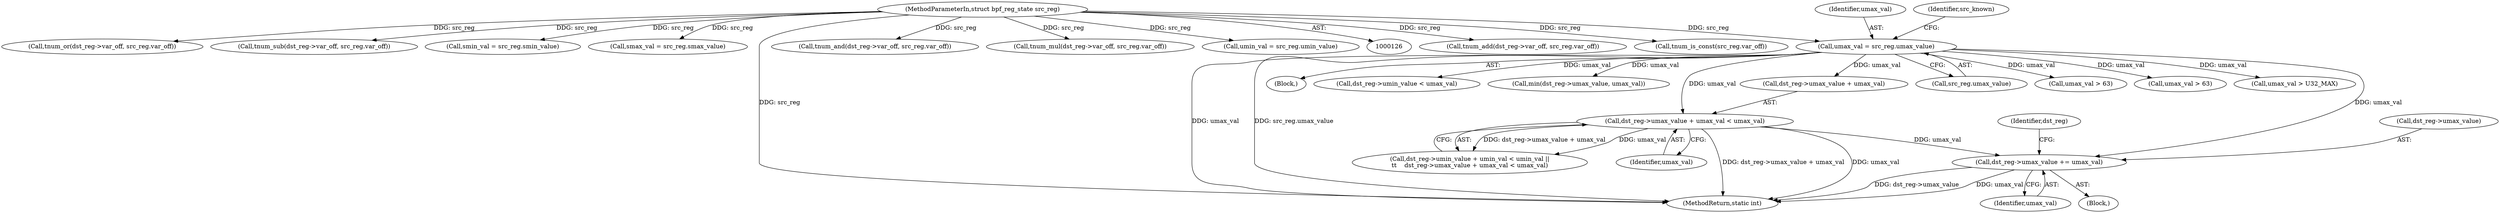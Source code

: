digraph "0_linux_4374f256ce8182019353c0c639bb8d0695b4c941@pointer" {
"1000268" [label="(Call,dst_reg->umax_value += umax_val)"];
"1000178" [label="(Call,umax_val = src_reg.umax_value)"];
"1000130" [label="(MethodParameterIn,struct bpf_reg_state src_reg)"];
"1000243" [label="(Call,dst_reg->umax_value + umax_val < umax_val)"];
"1000268" [label="(Call,dst_reg->umax_value += umax_val)"];
"1000249" [label="(Identifier,umax_val)"];
"1000130" [label="(MethodParameterIn,struct bpf_reg_state src_reg)"];
"1000131" [label="(Block,)"];
"1000277" [label="(Call,tnum_add(dst_reg->var_off, src_reg.var_off))"];
"1000185" [label="(Call,tnum_is_const(src_reg.var_off))"];
"1000563" [label="(Call,tnum_or(dst_reg->var_off, src_reg.var_off))"];
"1000322" [label="(Call,dst_reg->umin_value < umax_val)"];
"1000235" [label="(Call,dst_reg->umin_value + umin_val < umin_val ||\n\t\t    dst_reg->umax_value + umax_val < umax_val)"];
"1000354" [label="(Call,tnum_sub(dst_reg->var_off, src_reg.var_off))"];
"1000244" [label="(Call,dst_reg->umax_value + umax_val)"];
"1000163" [label="(Call,smin_val = src_reg.smin_value)"];
"1000168" [label="(Call,smax_val = src_reg.smax_value)"];
"1000269" [label="(Call,dst_reg->umax_value)"];
"1000494" [label="(Call,min(dst_reg->umax_value, umax_val))"];
"1000275" [label="(Identifier,dst_reg)"];
"1000243" [label="(Call,dst_reg->umax_value + umax_val < umax_val)"];
"1000801" [label="(MethodReturn,static int)"];
"1000180" [label="(Call,src_reg.umax_value)"];
"1000184" [label="(Identifier,src_known)"];
"1000178" [label="(Call,umax_val = src_reg.umax_value)"];
"1000474" [label="(Call,tnum_and(dst_reg->var_off, src_reg.var_off))"];
"1000367" [label="(Call,tnum_mul(dst_reg->var_off, src_reg.var_off))"];
"1000173" [label="(Call,umin_val = src_reg.umin_value)"];
"1000704" [label="(Call,umax_val > 63)"];
"1000179" [label="(Identifier,umax_val)"];
"1000272" [label="(Identifier,umax_val)"];
"1000636" [label="(Call,umax_val > 63)"];
"1000262" [label="(Block,)"];
"1000392" [label="(Call,umax_val > U32_MAX)"];
"1000268" -> "1000262"  [label="AST: "];
"1000268" -> "1000272"  [label="CFG: "];
"1000269" -> "1000268"  [label="AST: "];
"1000272" -> "1000268"  [label="AST: "];
"1000275" -> "1000268"  [label="CFG: "];
"1000268" -> "1000801"  [label="DDG: dst_reg->umax_value"];
"1000268" -> "1000801"  [label="DDG: umax_val"];
"1000178" -> "1000268"  [label="DDG: umax_val"];
"1000243" -> "1000268"  [label="DDG: umax_val"];
"1000178" -> "1000131"  [label="AST: "];
"1000178" -> "1000180"  [label="CFG: "];
"1000179" -> "1000178"  [label="AST: "];
"1000180" -> "1000178"  [label="AST: "];
"1000184" -> "1000178"  [label="CFG: "];
"1000178" -> "1000801"  [label="DDG: umax_val"];
"1000178" -> "1000801"  [label="DDG: src_reg.umax_value"];
"1000130" -> "1000178"  [label="DDG: src_reg"];
"1000178" -> "1000243"  [label="DDG: umax_val"];
"1000178" -> "1000244"  [label="DDG: umax_val"];
"1000178" -> "1000322"  [label="DDG: umax_val"];
"1000178" -> "1000392"  [label="DDG: umax_val"];
"1000178" -> "1000494"  [label="DDG: umax_val"];
"1000178" -> "1000636"  [label="DDG: umax_val"];
"1000178" -> "1000704"  [label="DDG: umax_val"];
"1000130" -> "1000126"  [label="AST: "];
"1000130" -> "1000801"  [label="DDG: src_reg"];
"1000130" -> "1000163"  [label="DDG: src_reg"];
"1000130" -> "1000168"  [label="DDG: src_reg"];
"1000130" -> "1000173"  [label="DDG: src_reg"];
"1000130" -> "1000185"  [label="DDG: src_reg"];
"1000130" -> "1000277"  [label="DDG: src_reg"];
"1000130" -> "1000354"  [label="DDG: src_reg"];
"1000130" -> "1000367"  [label="DDG: src_reg"];
"1000130" -> "1000474"  [label="DDG: src_reg"];
"1000130" -> "1000563"  [label="DDG: src_reg"];
"1000243" -> "1000235"  [label="AST: "];
"1000243" -> "1000249"  [label="CFG: "];
"1000244" -> "1000243"  [label="AST: "];
"1000249" -> "1000243"  [label="AST: "];
"1000235" -> "1000243"  [label="CFG: "];
"1000243" -> "1000801"  [label="DDG: dst_reg->umax_value + umax_val"];
"1000243" -> "1000801"  [label="DDG: umax_val"];
"1000243" -> "1000235"  [label="DDG: dst_reg->umax_value + umax_val"];
"1000243" -> "1000235"  [label="DDG: umax_val"];
}
